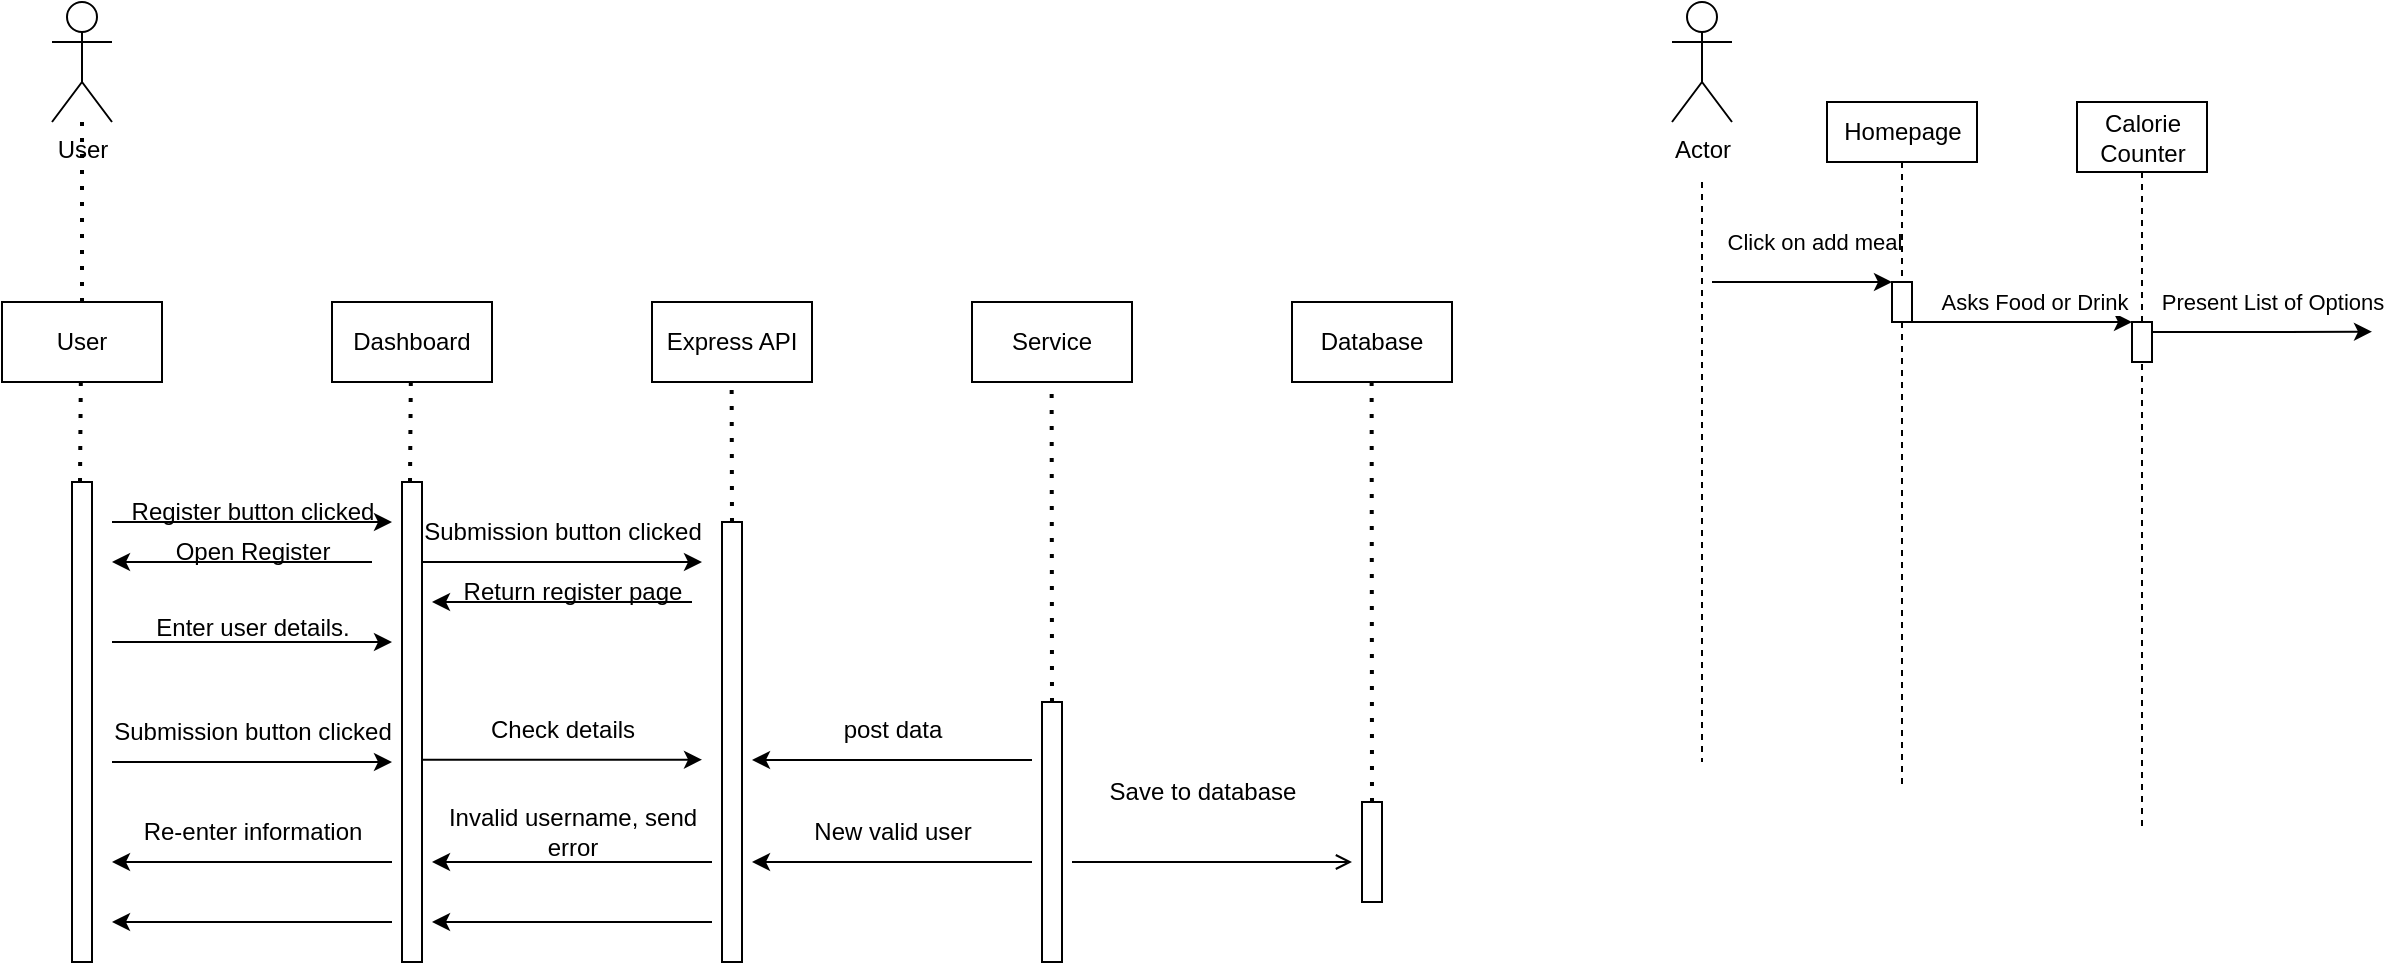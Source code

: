 <mxfile version="26.0.14">
  <diagram name="Page-1" id="0iw1rdu3hc8H51FjuOat">
    <mxGraphModel dx="938" dy="539" grid="1" gridSize="10" guides="1" tooltips="1" connect="1" arrows="1" fold="1" page="1" pageScale="1" pageWidth="827" pageHeight="1169" math="0" shadow="0">
      <root>
        <mxCell id="0" />
        <mxCell id="1" parent="0" />
        <mxCell id="j-wYg66tiPPto0wJLrc5-4" value="User&lt;div&gt;&lt;br&gt;&lt;/div&gt;" style="shape=umlActor;verticalLabelPosition=bottom;verticalAlign=top;html=1;outlineConnect=0;" parent="1" vertex="1">
          <mxGeometry x="40" y="40" width="30" height="60" as="geometry" />
        </mxCell>
        <mxCell id="lWHcjnvurMztYKVpcPD4-2" value="" style="endArrow=none;dashed=1;html=1;dashPattern=1 3;strokeWidth=2;rounded=0;" parent="1" target="j-wYg66tiPPto0wJLrc5-4" edge="1">
          <mxGeometry width="50" height="50" relative="1" as="geometry">
            <mxPoint x="55" y="190" as="sourcePoint" />
            <mxPoint x="80" y="140" as="targetPoint" />
          </mxGeometry>
        </mxCell>
        <mxCell id="Ek2kk3wlaBP3gsch93aZ-8" style="edgeStyle=orthogonalEdgeStyle;rounded=0;orthogonalLoop=1;jettySize=auto;html=1;dashed=1;endArrow=none;startFill=0;" parent="1" edge="1">
          <mxGeometry relative="1" as="geometry">
            <mxPoint x="865" y="420" as="targetPoint" />
            <mxPoint x="865" y="130" as="sourcePoint" />
          </mxGeometry>
        </mxCell>
        <mxCell id="lWHcjnvurMztYKVpcPD4-3" value="&lt;div&gt;User&lt;/div&gt;" style="rounded=0;whiteSpace=wrap;html=1;" parent="1" vertex="1">
          <mxGeometry x="15" y="190" width="80" height="40" as="geometry" />
        </mxCell>
        <mxCell id="Ek2kk3wlaBP3gsch93aZ-1" value="Actor" style="shape=umlActor;verticalLabelPosition=bottom;verticalAlign=top;html=1;outlineConnect=0;" parent="1" vertex="1">
          <mxGeometry x="850" y="40" width="30" height="60" as="geometry" />
        </mxCell>
        <mxCell id="lWHcjnvurMztYKVpcPD4-6" value="Dashboard" style="rounded=0;whiteSpace=wrap;html=1;" parent="1" vertex="1">
          <mxGeometry x="180" y="190" width="80" height="40" as="geometry" />
        </mxCell>
        <mxCell id="Ek2kk3wlaBP3gsch93aZ-9" value="" style="endArrow=classic;html=1;rounded=0;" parent="1" edge="1">
          <mxGeometry width="50" height="50" relative="1" as="geometry">
            <mxPoint x="870" y="180" as="sourcePoint" />
            <mxPoint x="960" y="180" as="targetPoint" />
          </mxGeometry>
        </mxCell>
        <mxCell id="Ek2kk3wlaBP3gsch93aZ-12" value="Click on add meal" style="edgeLabel;html=1;align=center;verticalAlign=middle;resizable=0;points=[];" parent="Ek2kk3wlaBP3gsch93aZ-9" connectable="0" vertex="1">
          <mxGeometry x="0.144" y="-2" relative="1" as="geometry">
            <mxPoint x="-1" y="-22" as="offset" />
          </mxGeometry>
        </mxCell>
        <mxCell id="lWHcjnvurMztYKVpcPD4-8" value="" style="endArrow=none;dashed=1;html=1;dashPattern=1 3;strokeWidth=2;rounded=0;" parent="1" edge="1">
          <mxGeometry width="50" height="50" relative="1" as="geometry">
            <mxPoint x="54" y="280" as="sourcePoint" />
            <mxPoint x="54.41" y="230" as="targetPoint" />
          </mxGeometry>
        </mxCell>
        <mxCell id="Ek2kk3wlaBP3gsch93aZ-10" value="" style="rounded=0;whiteSpace=wrap;html=1;direction=south;" parent="1" vertex="1">
          <mxGeometry x="960" y="180" width="10" height="20" as="geometry" />
        </mxCell>
        <mxCell id="lWHcjnvurMztYKVpcPD4-9" value="" style="rounded=0;whiteSpace=wrap;html=1;direction=south;" parent="1" vertex="1">
          <mxGeometry x="50" y="280" width="10" height="240" as="geometry" />
        </mxCell>
        <mxCell id="Ek2kk3wlaBP3gsch93aZ-13" value="" style="endArrow=none;dashed=1;html=1;rounded=0;entryX=0;entryY=0.5;entryDx=0;entryDy=0;" parent="1" target="Ek2kk3wlaBP3gsch93aZ-10" edge="1">
          <mxGeometry width="50" height="50" relative="1" as="geometry">
            <mxPoint x="965" y="120" as="sourcePoint" />
            <mxPoint x="980" y="140" as="targetPoint" />
          </mxGeometry>
        </mxCell>
        <mxCell id="lWHcjnvurMztYKVpcPD4-12" value="" style="endArrow=none;dashed=1;html=1;dashPattern=1 3;strokeWidth=2;rounded=0;" parent="1" edge="1">
          <mxGeometry width="50" height="50" relative="1" as="geometry">
            <mxPoint x="219" y="280" as="sourcePoint" />
            <mxPoint x="219.41" y="230" as="targetPoint" />
          </mxGeometry>
        </mxCell>
        <mxCell id="Ek2kk3wlaBP3gsch93aZ-14" value="" style="endArrow=none;dashed=1;html=1;rounded=0;" parent="1" edge="1">
          <mxGeometry width="50" height="50" relative="1" as="geometry">
            <mxPoint x="965" y="200" as="sourcePoint" />
            <mxPoint x="965" y="432.449" as="targetPoint" />
          </mxGeometry>
        </mxCell>
        <mxCell id="lWHcjnvurMztYKVpcPD4-13" value="" style="rounded=0;whiteSpace=wrap;html=1;direction=south;" parent="1" vertex="1">
          <mxGeometry x="215" y="280" width="10" height="240" as="geometry" />
        </mxCell>
        <mxCell id="Ek2kk3wlaBP3gsch93aZ-15" value="Homepage" style="rounded=0;whiteSpace=wrap;html=1;" parent="1" vertex="1">
          <mxGeometry x="927.5" y="90" width="75" height="30" as="geometry" />
        </mxCell>
        <mxCell id="Ek2kk3wlaBP3gsch93aZ-17" value="" style="endArrow=classic;html=1;rounded=0;exitX=1;exitY=0;exitDx=0;exitDy=0;" parent="1" source="Ek2kk3wlaBP3gsch93aZ-10" edge="1">
          <mxGeometry width="50" height="50" relative="1" as="geometry">
            <mxPoint x="970" y="240" as="sourcePoint" />
            <mxPoint x="1080" y="200" as="targetPoint" />
          </mxGeometry>
        </mxCell>
        <mxCell id="Ek2kk3wlaBP3gsch93aZ-18" value="Asks Food or Drink" style="edgeLabel;html=1;align=center;verticalAlign=middle;resizable=0;points=[];" parent="Ek2kk3wlaBP3gsch93aZ-17" connectable="0" vertex="1">
          <mxGeometry x="-0.257" y="3" relative="1" as="geometry">
            <mxPoint x="20" y="-7" as="offset" />
          </mxGeometry>
        </mxCell>
        <mxCell id="lWHcjnvurMztYKVpcPD4-14" value="" style="endArrow=classic;html=1;rounded=0;" parent="1" edge="1">
          <mxGeometry width="50" height="50" relative="1" as="geometry">
            <mxPoint x="70" y="300" as="sourcePoint" />
            <mxPoint x="210" y="300" as="targetPoint" />
          </mxGeometry>
        </mxCell>
        <mxCell id="Ek2kk3wlaBP3gsch93aZ-22" style="edgeStyle=orthogonalEdgeStyle;rounded=0;orthogonalLoop=1;jettySize=auto;html=1;exitX=0;exitY=0.5;exitDx=0;exitDy=0;entryX=0.5;entryY=1;entryDx=0;entryDy=0;endArrow=none;startFill=0;dashed=1;" parent="1" source="Ek2kk3wlaBP3gsch93aZ-19" target="Ek2kk3wlaBP3gsch93aZ-21" edge="1">
          <mxGeometry relative="1" as="geometry" />
        </mxCell>
        <mxCell id="lWHcjnvurMztYKVpcPD4-15" value="Register button clicked" style="text;html=1;align=center;verticalAlign=middle;resizable=0;points=[];autosize=1;strokeColor=none;fillColor=none;" parent="1" vertex="1">
          <mxGeometry x="70" y="280" width="140" height="30" as="geometry" />
        </mxCell>
        <mxCell id="Ek2kk3wlaBP3gsch93aZ-23" style="edgeStyle=orthogonalEdgeStyle;rounded=0;orthogonalLoop=1;jettySize=auto;html=1;exitX=0.25;exitY=0;exitDx=0;exitDy=0;" parent="1" source="Ek2kk3wlaBP3gsch93aZ-19" edge="1">
          <mxGeometry relative="1" as="geometry">
            <mxPoint x="1200" y="204.818" as="targetPoint" />
          </mxGeometry>
        </mxCell>
        <mxCell id="Ek2kk3wlaBP3gsch93aZ-24" value="Present List of Options" style="edgeLabel;html=1;align=center;verticalAlign=middle;resizable=0;points=[];" parent="Ek2kk3wlaBP3gsch93aZ-23" connectable="0" vertex="1">
          <mxGeometry x="-0.146" y="-1" relative="1" as="geometry">
            <mxPoint x="13" y="-16" as="offset" />
          </mxGeometry>
        </mxCell>
        <mxCell id="lWHcjnvurMztYKVpcPD4-17" value="" style="endArrow=classic;html=1;rounded=0;" parent="1" edge="1">
          <mxGeometry width="50" height="50" relative="1" as="geometry">
            <mxPoint x="200" y="320" as="sourcePoint" />
            <mxPoint x="70" y="320" as="targetPoint" />
          </mxGeometry>
        </mxCell>
        <mxCell id="Ek2kk3wlaBP3gsch93aZ-19" value="" style="rounded=0;whiteSpace=wrap;html=1;direction=south;" parent="1" vertex="1">
          <mxGeometry x="1080" y="200" width="10" height="20" as="geometry" />
        </mxCell>
        <mxCell id="lWHcjnvurMztYKVpcPD4-18" value="Open Register" style="text;html=1;align=center;verticalAlign=middle;resizable=0;points=[];autosize=1;strokeColor=none;fillColor=none;" parent="1" vertex="1">
          <mxGeometry x="90" y="300" width="100" height="30" as="geometry" />
        </mxCell>
        <mxCell id="Ek2kk3wlaBP3gsch93aZ-20" value="" style="endArrow=none;dashed=1;html=1;rounded=0;" parent="1" edge="1">
          <mxGeometry width="50" height="50" relative="1" as="geometry">
            <mxPoint x="1085" y="221" as="sourcePoint" />
            <mxPoint x="1085" y="453.449" as="targetPoint" />
          </mxGeometry>
        </mxCell>
        <mxCell id="lWHcjnvurMztYKVpcPD4-19" value="" style="endArrow=classic;html=1;rounded=0;" parent="1" edge="1">
          <mxGeometry width="50" height="50" relative="1" as="geometry">
            <mxPoint x="70" y="360" as="sourcePoint" />
            <mxPoint x="210" y="360" as="targetPoint" />
          </mxGeometry>
        </mxCell>
        <mxCell id="Ek2kk3wlaBP3gsch93aZ-21" value="Calorie Counter" style="rounded=0;whiteSpace=wrap;html=1;" parent="1" vertex="1">
          <mxGeometry x="1052.5" y="90" width="65" height="35" as="geometry" />
        </mxCell>
        <mxCell id="lWHcjnvurMztYKVpcPD4-20" value="Enter user details." style="text;html=1;align=center;verticalAlign=middle;resizable=0;points=[];autosize=1;strokeColor=none;fillColor=none;" parent="1" vertex="1">
          <mxGeometry x="80" y="338" width="120" height="30" as="geometry" />
        </mxCell>
        <mxCell id="lWHcjnvurMztYKVpcPD4-23" value="Submission button clicked" style="text;html=1;align=center;verticalAlign=middle;resizable=0;points=[];autosize=1;strokeColor=none;fillColor=none;" parent="1" vertex="1">
          <mxGeometry x="60" y="390" width="160" height="30" as="geometry" />
        </mxCell>
        <mxCell id="lWHcjnvurMztYKVpcPD4-25" value="" style="endArrow=classic;html=1;rounded=0;" parent="1" edge="1">
          <mxGeometry width="50" height="50" relative="1" as="geometry">
            <mxPoint x="70" y="420" as="sourcePoint" />
            <mxPoint x="210" y="420" as="targetPoint" />
          </mxGeometry>
        </mxCell>
        <mxCell id="lWHcjnvurMztYKVpcPD4-27" value="Re-enter information" style="text;html=1;align=center;verticalAlign=middle;resizable=0;points=[];autosize=1;strokeColor=none;fillColor=none;" parent="1" vertex="1">
          <mxGeometry x="75" y="440" width="130" height="30" as="geometry" />
        </mxCell>
        <mxCell id="lWHcjnvurMztYKVpcPD4-28" value="" style="endArrow=classic;html=1;rounded=0;" parent="1" edge="1">
          <mxGeometry width="50" height="50" relative="1" as="geometry">
            <mxPoint x="210" y="470" as="sourcePoint" />
            <mxPoint x="70" y="470" as="targetPoint" />
          </mxGeometry>
        </mxCell>
        <mxCell id="lWHcjnvurMztYKVpcPD4-29" value="" style="endArrow=classic;html=1;rounded=0;" parent="1" edge="1">
          <mxGeometry width="50" height="50" relative="1" as="geometry">
            <mxPoint x="210" y="500" as="sourcePoint" />
            <mxPoint x="70" y="500" as="targetPoint" />
          </mxGeometry>
        </mxCell>
        <mxCell id="lWHcjnvurMztYKVpcPD4-30" value="Express API" style="rounded=0;whiteSpace=wrap;html=1;" parent="1" vertex="1">
          <mxGeometry x="340" y="190" width="80" height="40" as="geometry" />
        </mxCell>
        <mxCell id="lWHcjnvurMztYKVpcPD4-31" value="" style="endArrow=none;dashed=1;html=1;dashPattern=1 3;strokeWidth=2;rounded=0;" parent="1" edge="1">
          <mxGeometry width="50" height="50" relative="1" as="geometry">
            <mxPoint x="380" y="300" as="sourcePoint" />
            <mxPoint x="379.82" y="230" as="targetPoint" />
          </mxGeometry>
        </mxCell>
        <mxCell id="lWHcjnvurMztYKVpcPD4-32" value="" style="rounded=0;whiteSpace=wrap;html=1;direction=south;" parent="1" vertex="1">
          <mxGeometry x="375" y="300" width="10" height="220" as="geometry" />
        </mxCell>
        <mxCell id="lWHcjnvurMztYKVpcPD4-35" value="Submission button clicked" style="text;html=1;align=center;verticalAlign=middle;resizable=0;points=[];autosize=1;strokeColor=none;fillColor=none;" parent="1" vertex="1">
          <mxGeometry x="215" y="290" width="160" height="30" as="geometry" />
        </mxCell>
        <mxCell id="lWHcjnvurMztYKVpcPD4-36" value="" style="endArrow=classic;html=1;rounded=0;" parent="1" edge="1">
          <mxGeometry width="50" height="50" relative="1" as="geometry">
            <mxPoint x="225" y="320" as="sourcePoint" />
            <mxPoint x="365" y="320" as="targetPoint" />
          </mxGeometry>
        </mxCell>
        <mxCell id="lWHcjnvurMztYKVpcPD4-37" value="" style="endArrow=classic;html=1;rounded=0;" parent="1" edge="1">
          <mxGeometry width="50" height="50" relative="1" as="geometry">
            <mxPoint x="360" y="340" as="sourcePoint" />
            <mxPoint x="230" y="340" as="targetPoint" />
          </mxGeometry>
        </mxCell>
        <mxCell id="lWHcjnvurMztYKVpcPD4-38" value="Return register page" style="text;html=1;align=center;verticalAlign=middle;resizable=0;points=[];autosize=1;strokeColor=none;fillColor=none;" parent="1" vertex="1">
          <mxGeometry x="235" y="320" width="130" height="30" as="geometry" />
        </mxCell>
        <mxCell id="lWHcjnvurMztYKVpcPD4-39" value="Check details" style="text;html=1;align=center;verticalAlign=middle;resizable=0;points=[];autosize=1;strokeColor=none;fillColor=none;" parent="1" vertex="1">
          <mxGeometry x="245" y="388.82" width="100" height="30" as="geometry" />
        </mxCell>
        <mxCell id="lWHcjnvurMztYKVpcPD4-40" value="" style="endArrow=classic;html=1;rounded=0;" parent="1" edge="1">
          <mxGeometry width="50" height="50" relative="1" as="geometry">
            <mxPoint x="225" y="418.82" as="sourcePoint" />
            <mxPoint x="365" y="418.82" as="targetPoint" />
          </mxGeometry>
        </mxCell>
        <mxCell id="lWHcjnvurMztYKVpcPD4-41" value="" style="endArrow=classic;html=1;rounded=0;" parent="1" edge="1">
          <mxGeometry width="50" height="50" relative="1" as="geometry">
            <mxPoint x="370" y="500" as="sourcePoint" />
            <mxPoint x="230" y="500" as="targetPoint" />
          </mxGeometry>
        </mxCell>
        <mxCell id="lWHcjnvurMztYKVpcPD4-42" value="Invalid username, send&lt;div&gt;error&lt;/div&gt;" style="text;html=1;align=center;verticalAlign=middle;resizable=0;points=[];autosize=1;strokeColor=none;fillColor=none;" parent="1" vertex="1">
          <mxGeometry x="225" y="435" width="150" height="40" as="geometry" />
        </mxCell>
        <mxCell id="lWHcjnvurMztYKVpcPD4-43" value="" style="endArrow=classic;html=1;rounded=0;" parent="1" edge="1">
          <mxGeometry width="50" height="50" relative="1" as="geometry">
            <mxPoint x="370" y="470" as="sourcePoint" />
            <mxPoint x="230" y="470" as="targetPoint" />
          </mxGeometry>
        </mxCell>
        <mxCell id="XcvD54GGhnhulzZ5ldMW-1" value="Service" style="rounded=0;whiteSpace=wrap;html=1;" vertex="1" parent="1">
          <mxGeometry x="500" y="190" width="80" height="40" as="geometry" />
        </mxCell>
        <mxCell id="XcvD54GGhnhulzZ5ldMW-2" value="" style="endArrow=none;dashed=1;html=1;dashPattern=1 3;strokeWidth=2;rounded=0;exitX=0;exitY=0.5;exitDx=0;exitDy=0;" edge="1" parent="1" source="XcvD54GGhnhulzZ5ldMW-3">
          <mxGeometry width="50" height="50" relative="1" as="geometry">
            <mxPoint x="540" y="300" as="sourcePoint" />
            <mxPoint x="539.82" y="230" as="targetPoint" />
          </mxGeometry>
        </mxCell>
        <mxCell id="XcvD54GGhnhulzZ5ldMW-3" value="" style="rounded=0;whiteSpace=wrap;html=1;direction=south;" vertex="1" parent="1">
          <mxGeometry x="535" y="390" width="10" height="130" as="geometry" />
        </mxCell>
        <mxCell id="XcvD54GGhnhulzZ5ldMW-4" value="New valid user" style="text;html=1;align=center;verticalAlign=middle;resizable=0;points=[];autosize=1;strokeColor=none;fillColor=none;" vertex="1" parent="1">
          <mxGeometry x="410" y="440" width="100" height="30" as="geometry" />
        </mxCell>
        <mxCell id="XcvD54GGhnhulzZ5ldMW-5" value="" style="endArrow=classic;html=1;rounded=0;" edge="1" parent="1">
          <mxGeometry width="50" height="50" relative="1" as="geometry">
            <mxPoint x="530" y="470" as="sourcePoint" />
            <mxPoint x="390" y="470" as="targetPoint" />
          </mxGeometry>
        </mxCell>
        <mxCell id="XcvD54GGhnhulzZ5ldMW-6" value="post data" style="text;html=1;align=center;verticalAlign=middle;resizable=0;points=[];autosize=1;strokeColor=none;fillColor=none;" vertex="1" parent="1">
          <mxGeometry x="425" y="389" width="70" height="30" as="geometry" />
        </mxCell>
        <mxCell id="XcvD54GGhnhulzZ5ldMW-7" value="" style="endArrow=classic;html=1;rounded=0;" edge="1" parent="1">
          <mxGeometry width="50" height="50" relative="1" as="geometry">
            <mxPoint x="530" y="419" as="sourcePoint" />
            <mxPoint x="390" y="419" as="targetPoint" />
          </mxGeometry>
        </mxCell>
        <mxCell id="XcvD54GGhnhulzZ5ldMW-11" value="Database" style="rounded=0;whiteSpace=wrap;html=1;" vertex="1" parent="1">
          <mxGeometry x="660" y="190" width="80" height="40" as="geometry" />
        </mxCell>
        <mxCell id="XcvD54GGhnhulzZ5ldMW-12" value="" style="endArrow=none;dashed=1;html=1;dashPattern=1 3;strokeWidth=2;rounded=0;exitX=0;exitY=0.5;exitDx=0;exitDy=0;" edge="1" parent="1" source="XcvD54GGhnhulzZ5ldMW-13">
          <mxGeometry width="50" height="50" relative="1" as="geometry">
            <mxPoint x="700" y="300" as="sourcePoint" />
            <mxPoint x="699.82" y="230" as="targetPoint" />
          </mxGeometry>
        </mxCell>
        <mxCell id="XcvD54GGhnhulzZ5ldMW-13" value="" style="rounded=0;whiteSpace=wrap;html=1;direction=south;" vertex="1" parent="1">
          <mxGeometry x="695" y="440" width="10" height="50" as="geometry" />
        </mxCell>
        <mxCell id="XcvD54GGhnhulzZ5ldMW-14" value="Save to database" style="text;html=1;align=center;verticalAlign=middle;resizable=0;points=[];autosize=1;strokeColor=none;fillColor=none;" vertex="1" parent="1">
          <mxGeometry x="555" y="420" width="120" height="30" as="geometry" />
        </mxCell>
        <mxCell id="XcvD54GGhnhulzZ5ldMW-17" value="" style="endArrow=open;html=1;rounded=0;endFill=0;" edge="1" parent="1">
          <mxGeometry width="50" height="50" relative="1" as="geometry">
            <mxPoint x="550" y="470" as="sourcePoint" />
            <mxPoint x="690" y="470" as="targetPoint" />
          </mxGeometry>
        </mxCell>
      </root>
    </mxGraphModel>
  </diagram>
</mxfile>
